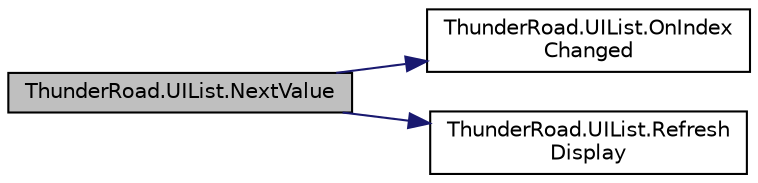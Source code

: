 digraph "ThunderRoad.UIList.NextValue"
{
 // LATEX_PDF_SIZE
  edge [fontname="Helvetica",fontsize="10",labelfontname="Helvetica",labelfontsize="10"];
  node [fontname="Helvetica",fontsize="10",shape=record];
  rankdir="LR";
  Node1 [label="ThunderRoad.UIList.NextValue",height=0.2,width=0.4,color="black", fillcolor="grey75", style="filled", fontcolor="black",tooltip="Nexts the value."];
  Node1 -> Node2 [color="midnightblue",fontsize="10",style="solid",fontname="Helvetica"];
  Node2 [label="ThunderRoad.UIList.OnIndex\lChanged",height=0.2,width=0.4,color="black", fillcolor="white", style="filled",URL="$class_thunder_road_1_1_u_i_list.html#a36316f92023e898b51e4cface4ddaf3d",tooltip=" "];
  Node1 -> Node3 [color="midnightblue",fontsize="10",style="solid",fontname="Helvetica"];
  Node3 [label="ThunderRoad.UIList.Refresh\lDisplay",height=0.2,width=0.4,color="black", fillcolor="white", style="filled",URL="$class_thunder_road_1_1_u_i_list.html#ace863d8b619e614ee03be371f56d2f64",tooltip="Refreshes the display."];
}
